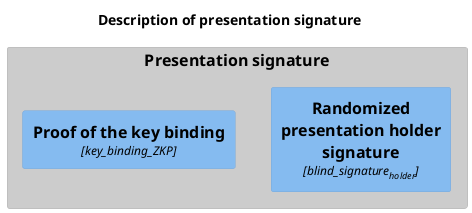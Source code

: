 @startuml 1/zkp-key-binding
title Description of presentation signature

!include <c4/C4_Context.puml>
!include <c4/C4_Container.puml>
!include <c4/C4_Component.puml>
!include <office/Users/user.puml>
!include <office/Users/mobile_user.puml>
HIDE_STEREOTYPE()


Component_Ext(signature, "Presentation signature", "") {
    Component(proof1, "Randomized presentation holder signature", "blind_signature<sub>holder</sub>")
    Component(proof2, "Proof of the key binding", "key_binding_ZKP")
}
@enduml

